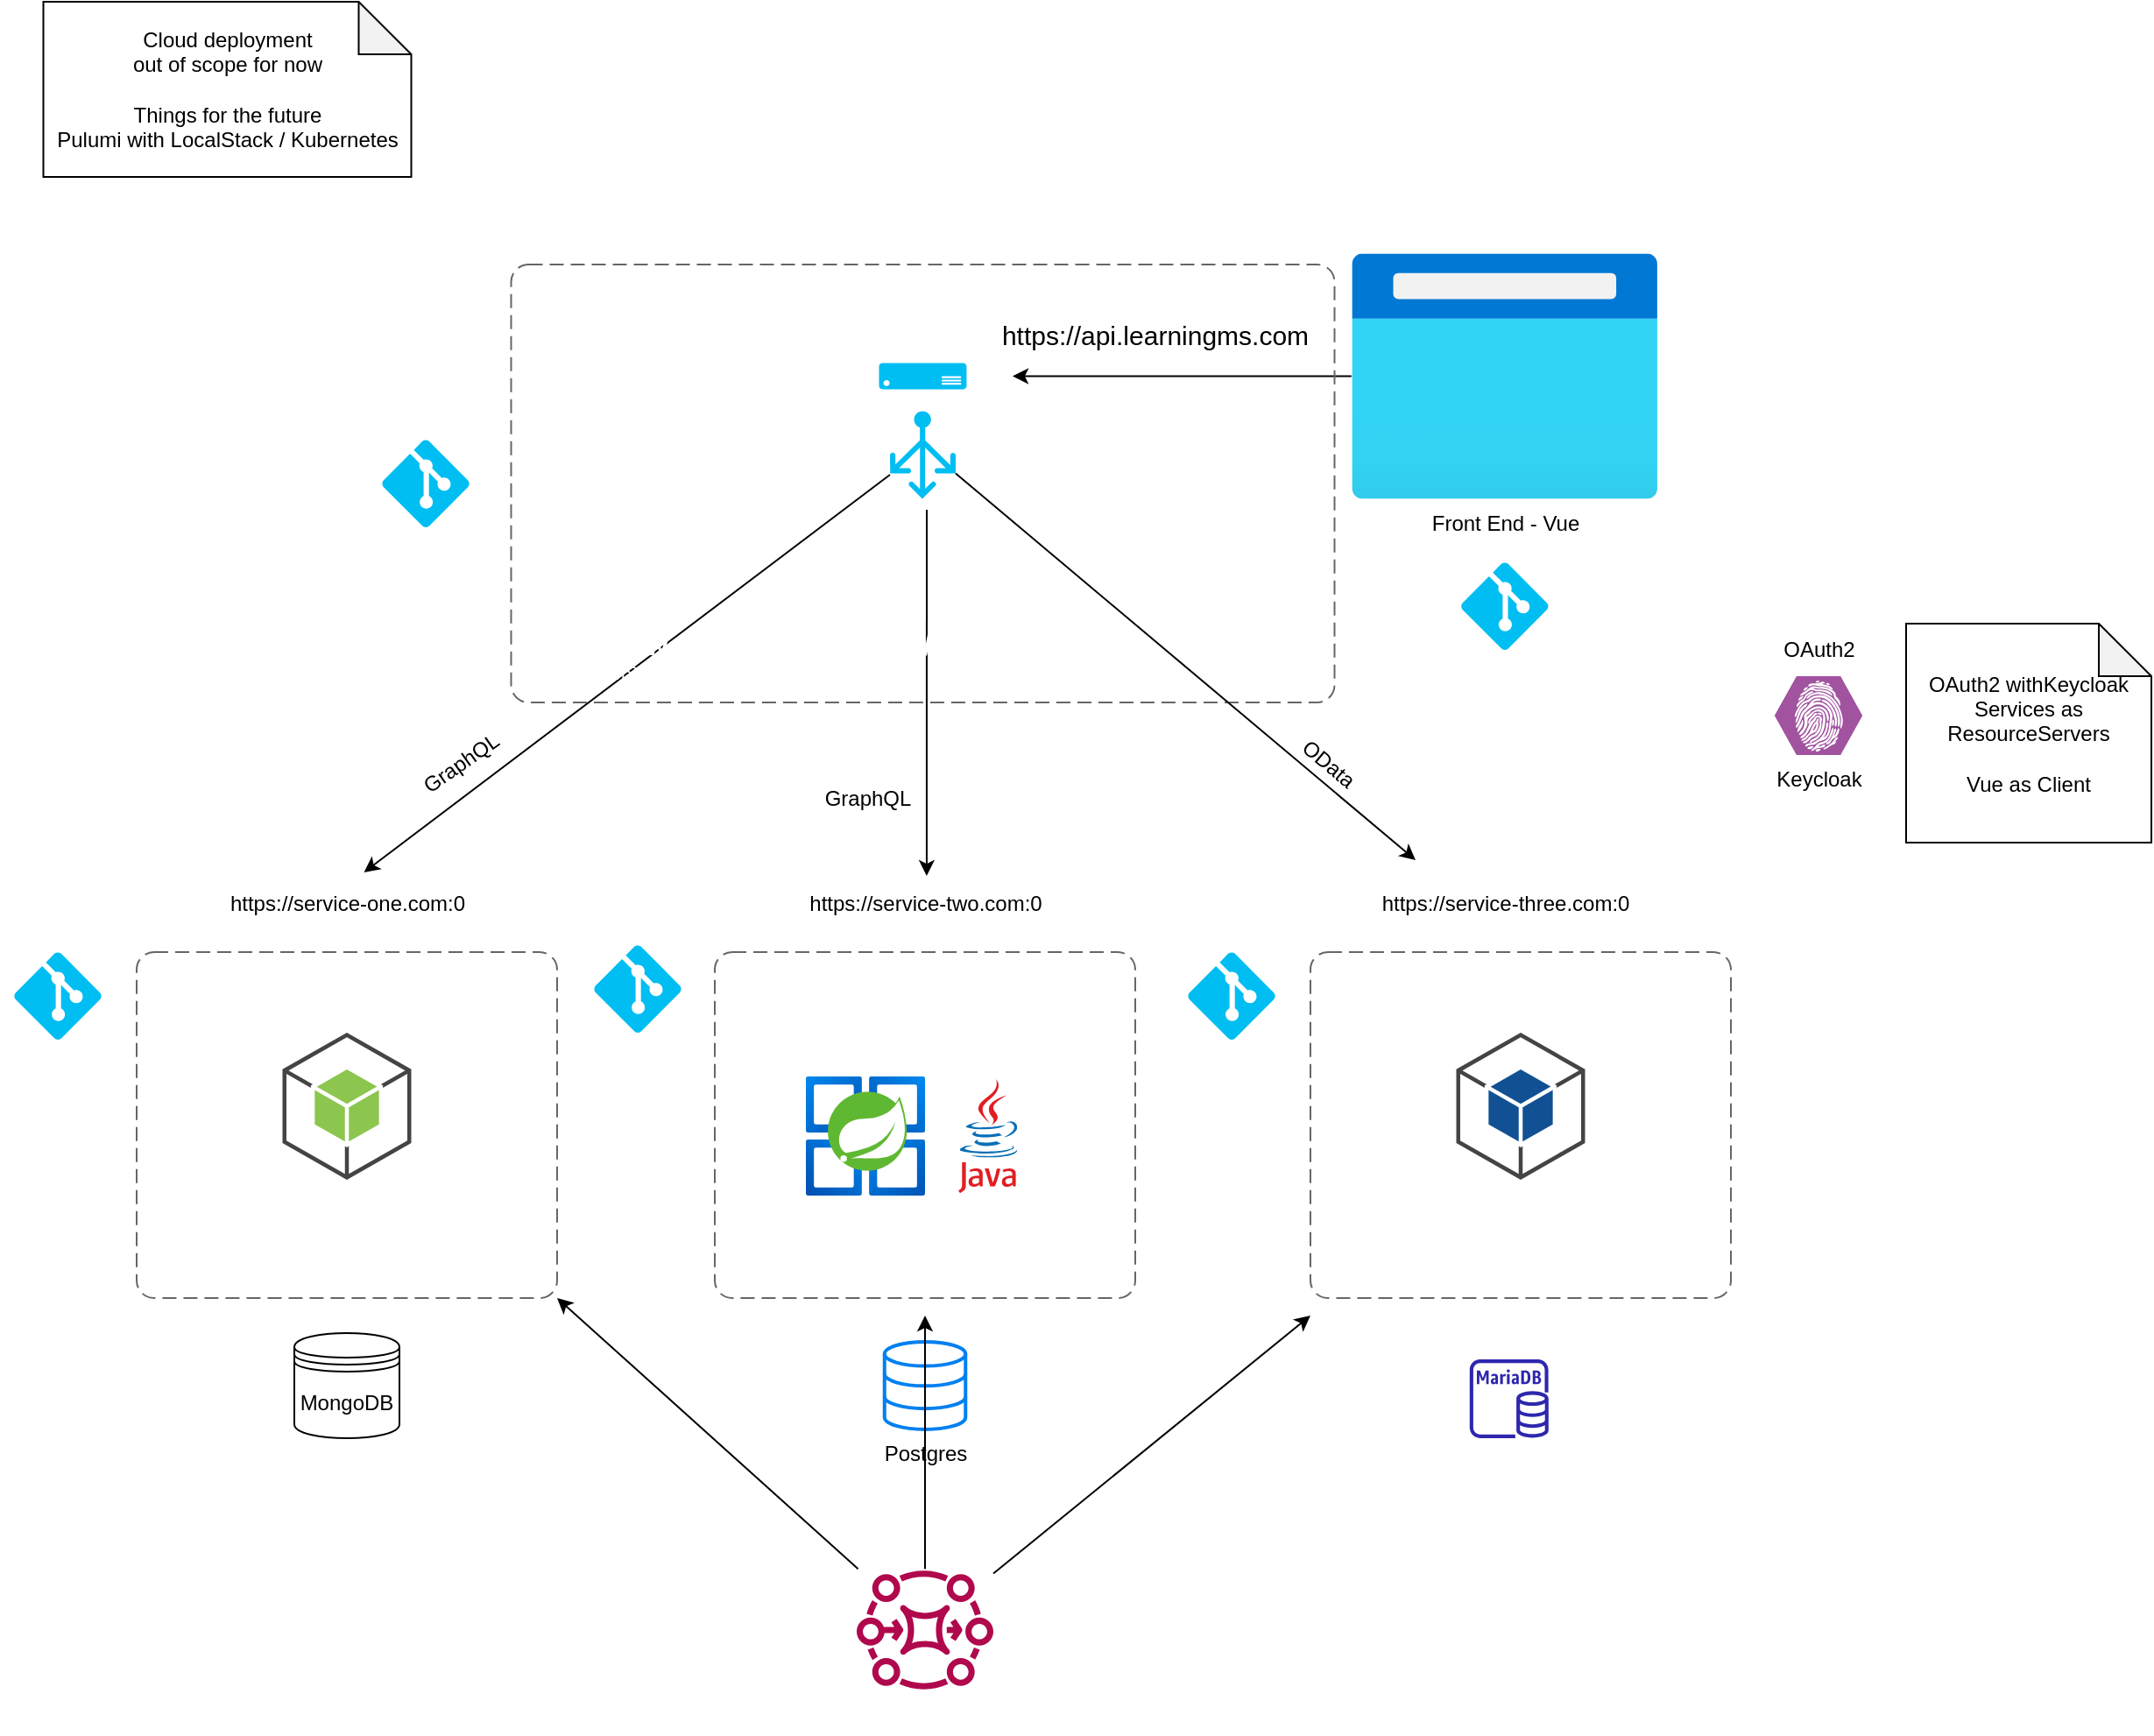 <mxfile>
    <diagram id="IqBbU6rmLj6iQJ4ehn9A" name="Page-1">
        <mxGraphModel dx="961" dy="814" grid="1" gridSize="10" guides="1" tooltips="1" connect="1" arrows="1" fold="1" page="1" pageScale="1" pageWidth="850" pageHeight="1100" math="0" shadow="0">
            <root>
                <mxCell id="0"/>
                <mxCell id="1" parent="0"/>
                <mxCell id="7" value="" style="dashed=0;outlineConnect=0;html=1;align=center;labelPosition=center;verticalLabelPosition=bottom;verticalAlign=top;shape=mxgraph.weblogos.java" parent="1" vertex="1">
                    <mxGeometry x="589" y="645" width="34.4" height="65" as="geometry"/>
                </mxCell>
                <mxCell id="8" value="" style="aspect=fixed;html=1;points=[];align=center;image;fontSize=12;image=img/lib/azure2/compute/Azure_Spring_Cloud.svg;" parent="1" vertex="1">
                    <mxGeometry x="502" y="643.5" width="68" height="68" as="geometry"/>
                </mxCell>
                <object placeholders="1" c4Name="Catálogo - bun / TS" c4Type="ContainerScopeBoundary" c4Application="LearningMS" label="&lt;font style=&quot;font-size: 16px&quot;&gt;&lt;b&gt;&lt;div style=&quot;text-align: left&quot;&gt;%c4Name%&lt;/div&gt;&lt;/b&gt;&lt;/font&gt;&lt;div style=&quot;text-align: left&quot;&gt;[%c4Application%]&lt;/div&gt;" id="26">
                    <mxCell style="rounded=1;fontSize=11;whiteSpace=wrap;html=1;dashed=1;arcSize=20;fillColor=none;strokeColor=#666666;fontColor=#FFFFFF;labelBackgroundColor=none;align=left;verticalAlign=bottom;labelBorderColor=none;spacingTop=0;spacing=10;dashPattern=8 4;metaEdit=1;rotatable=0;perimeter=rectanglePerimeter;labelPadding=0;allowArrows=0;connectable=0;expand=0;recursiveResize=0;editable=1;pointerEvents=0;absoluteArcSize=1;points=[[0.25,0,0],[0.5,0,0],[0.75,0,0],[1,0.25,0],[1,0.5,0],[1,0.75,0],[0.75,1,0],[0.5,1,0],[0.25,1,0],[0,0.75,0],[0,0.5,0],[0,0.25,0]];" parent="1" vertex="1">
                        <mxGeometry x="120" y="572.5" width="240" height="197.5" as="geometry"/>
                    </mxCell>
                </object>
                <object placeholders="1" c4Name="Pedidos - Spring Boot" c4Type="ContainerScopeBoundary" c4Application="LearningMS" label="&lt;font style=&quot;font-size: 16px&quot;&gt;&lt;b&gt;&lt;div style=&quot;text-align: left&quot;&gt;%c4Name%&lt;/div&gt;&lt;/b&gt;&lt;/font&gt;&lt;div style=&quot;text-align: left&quot;&gt;[%c4Application%]&lt;/div&gt;" id="27">
                    <mxCell style="rounded=1;fontSize=11;whiteSpace=wrap;html=1;dashed=1;arcSize=20;fillColor=none;strokeColor=#666666;fontColor=#FFFFFF;labelBackgroundColor=none;align=left;verticalAlign=bottom;labelBorderColor=none;spacingTop=0;spacing=10;dashPattern=8 4;metaEdit=1;rotatable=0;perimeter=rectanglePerimeter;labelPadding=0;allowArrows=0;connectable=0;expand=0;recursiveResize=0;editable=1;pointerEvents=0;absoluteArcSize=1;points=[[0.25,0,0],[0.5,0,0],[0.75,0,0],[1,0.25,0],[1,0.5,0],[1,0.75,0],[0.75,1,0],[0.5,1,0],[0.25,1,0],[0,0.75,0],[0,0.5,0],[0,0.25,0]];" parent="1" vertex="1">
                        <mxGeometry x="450" y="572.5" width="240" height="197.5" as="geometry"/>
                    </mxCell>
                </object>
                <mxCell id="33" value="https://service-one.com:0" style="text;html=1;align=center;verticalAlign=middle;resizable=0;points=[];autosize=1;strokeColor=none;fillColor=none;" parent="1" vertex="1">
                    <mxGeometry x="160" y="530" width="160" height="30" as="geometry"/>
                </mxCell>
                <mxCell id="34" value="https://service-two.com:0" style="text;html=1;align=center;verticalAlign=middle;resizable=0;points=[];autosize=1;strokeColor=none;fillColor=none;" parent="1" vertex="1">
                    <mxGeometry x="490" y="530" width="160" height="30" as="geometry"/>
                </mxCell>
                <mxCell id="36" style="edgeStyle=none;html=1;entryX=0.561;entryY=-0.1;entryDx=0;entryDy=0;entryPerimeter=0;" parent="1" target="33" edge="1">
                    <mxGeometry relative="1" as="geometry">
                        <mxPoint x="260" y="520" as="targetPoint"/>
                        <mxPoint x="550" y="300" as="sourcePoint"/>
                    </mxGeometry>
                </mxCell>
                <mxCell id="37" style="edgeStyle=none;html=1;entryX=0.506;entryY=-0.033;entryDx=0;entryDy=0;entryPerimeter=0;" parent="1" target="34" edge="1">
                    <mxGeometry relative="1" as="geometry">
                        <Array as="points"/>
                        <mxPoint x="571" y="320" as="sourcePoint"/>
                    </mxGeometry>
                </mxCell>
                <mxCell id="35" value="" style="verticalLabelPosition=bottom;html=1;verticalAlign=top;align=center;strokeColor=none;fillColor=#00BEF2;shape=mxgraph.azure.load_balancer_generic;pointerEvents=1;" parent="1" vertex="1">
                    <mxGeometry x="550" y="263.75" width="37.5" height="50" as="geometry"/>
                </mxCell>
                <mxCell id="41" style="edgeStyle=none;html=1;entryX=1;entryY=0.5;entryDx=0;entryDy=0;fontSize=21;" parent="1" source="40" edge="1">
                    <mxGeometry relative="1" as="geometry">
                        <mxPoint x="620" y="243.75" as="targetPoint"/>
                    </mxGeometry>
                </mxCell>
                <mxCell id="42" value="https://api.learningms.com" style="edgeLabel;html=1;align=center;verticalAlign=middle;resizable=0;points=[];fontSize=15;" parent="41" vertex="1" connectable="0">
                    <mxGeometry x="0.229" y="-3" relative="1" as="geometry">
                        <mxPoint x="6" y="-21" as="offset"/>
                    </mxGeometry>
                </mxCell>
                <mxCell id="40" value="Front End - Vue" style="aspect=fixed;html=1;points=[];align=center;image;fontSize=12;image=img/lib/azure2/general/Browser.svg;" parent="1" vertex="1">
                    <mxGeometry x="813.4" y="173.75" width="175" height="140" as="geometry"/>
                </mxCell>
                <object placeholders="1" c4Name="API Gateway / Load Balancer / Service Discovery" c4Type="ContainerScopeBoundary" c4Application="LearningMS" label="&lt;font style=&quot;font-size: 16px&quot;&gt;&lt;b&gt;&lt;div style=&quot;text-align: left&quot;&gt;%c4Name%&lt;/div&gt;&lt;/b&gt;&lt;/font&gt;&lt;div style=&quot;text-align: left&quot;&gt;[%c4Application%]&lt;/div&gt;" id="43">
                    <mxCell style="rounded=1;fontSize=11;whiteSpace=wrap;html=1;dashed=1;arcSize=20;fillColor=none;strokeColor=#666666;fontColor=#FFFFFF;labelBackgroundColor=none;align=left;verticalAlign=bottom;labelBorderColor=none;spacingTop=0;spacing=10;dashPattern=8 4;metaEdit=1;rotatable=0;perimeter=rectanglePerimeter;labelPadding=0;allowArrows=0;connectable=0;expand=0;recursiveResize=0;editable=1;pointerEvents=0;absoluteArcSize=1;points=[[0.25,0,0],[0.5,0,0],[0.75,0,0],[1,0.25,0],[1,0.5,0],[1,0.75,0],[0.75,1,0],[0.5,1,0],[0.25,1,0],[0,0.75,0],[0,0.5,0],[0,0.25,0]];" parent="1" vertex="1">
                        <mxGeometry x="333.75" y="180" width="470" height="250" as="geometry"/>
                    </mxCell>
                </object>
                <mxCell id="44" value="" style="verticalLabelPosition=bottom;html=1;verticalAlign=top;align=center;strokeColor=none;fillColor=#00BEF2;shape=mxgraph.azure.server;fontSize=15;" parent="1" vertex="1">
                    <mxGeometry x="543.75" y="236.25" width="50" height="15" as="geometry"/>
                </mxCell>
                <mxCell id="46" value="&lt;font style=&quot;font-size: 13px;&quot;&gt;Submodule&lt;/font&gt;" style="verticalLabelPosition=bottom;html=1;verticalAlign=top;align=center;strokeColor=none;fillColor=#00BEF2;shape=mxgraph.azure.git_repository;fontSize=15;fontColor=#FFFFFF;" parent="1" vertex="1">
                    <mxGeometry x="50" y="572.5" width="50" height="50" as="geometry"/>
                </mxCell>
                <mxCell id="47" value="&lt;font style=&quot;font-size: 13px;&quot;&gt;Submodule&lt;/font&gt;" style="verticalLabelPosition=bottom;html=1;verticalAlign=top;align=center;strokeColor=none;fillColor=#00BEF2;shape=mxgraph.azure.git_repository;fontSize=15;fontColor=#FFFFFF;" parent="1" vertex="1">
                    <mxGeometry x="720" y="572.5" width="50" height="50" as="geometry"/>
                </mxCell>
                <mxCell id="48" value="&lt;font style=&quot;font-size: 13px;&quot;&gt;Submodule&lt;/font&gt;" style="verticalLabelPosition=bottom;html=1;verticalAlign=top;align=center;strokeColor=none;fillColor=#00BEF2;shape=mxgraph.azure.git_repository;fontSize=15;fontColor=#FFFFFF;" parent="1" vertex="1">
                    <mxGeometry x="875.9" y="350" width="50" height="50" as="geometry"/>
                </mxCell>
                <mxCell id="49" value="Repository" style="verticalLabelPosition=bottom;html=1;verticalAlign=top;align=center;strokeColor=none;fillColor=#00BEF2;shape=mxgraph.azure.git_repository;fontSize=15;fontColor=#FFFFFF;" parent="1" vertex="1">
                    <mxGeometry x="260" y="280" width="50" height="50" as="geometry"/>
                </mxCell>
                <mxCell id="51" value="Cloud deployment&lt;br&gt;out of scope for now&lt;br&gt;&lt;br&gt;Things for the future&lt;br&gt;Pulumi with LocalStack / Kubernetes" style="shape=note;whiteSpace=wrap;html=1;backgroundOutline=1;darkOpacity=0.05;" parent="1" vertex="1">
                    <mxGeometry x="66.75" y="30" width="210" height="100" as="geometry"/>
                </mxCell>
                <object placeholders="1" c4Name="Usuários - dotnet" c4Type="ContainerScopeBoundary" c4Application="LearningMS" label="&lt;font style=&quot;font-size: 16px&quot;&gt;&lt;b&gt;&lt;div style=&quot;text-align: left&quot;&gt;%c4Name%&lt;/div&gt;&lt;/b&gt;&lt;/font&gt;&lt;div style=&quot;text-align: left&quot;&gt;[%c4Application%]&lt;/div&gt;" id="53">
                    <mxCell style="rounded=1;fontSize=11;whiteSpace=wrap;html=1;dashed=1;arcSize=20;fillColor=none;strokeColor=#666666;fontColor=#FFFFFF;labelBackgroundColor=none;align=left;verticalAlign=bottom;labelBorderColor=none;spacingTop=0;spacing=10;dashPattern=8 4;metaEdit=1;rotatable=0;perimeter=rectanglePerimeter;labelPadding=0;allowArrows=0;connectable=0;expand=0;recursiveResize=0;editable=1;pointerEvents=0;absoluteArcSize=1;points=[[0.25,0,0],[0.5,0,0],[0.75,0,0],[1,0.25,0],[1,0.5,0],[1,0.75,0],[0.75,1,0],[0.5,1,0],[0.25,1,0],[0,0.75,0],[0,0.5,0],[0,0.25,0]];" parent="1" vertex="1">
                        <mxGeometry x="790" y="572.5" width="240" height="197.5" as="geometry"/>
                    </mxCell>
                </object>
                <mxCell id="55" value="" style="outlineConnect=0;dashed=0;verticalLabelPosition=bottom;verticalAlign=top;align=center;html=1;shape=mxgraph.aws3.android;fillColor=#115193;gradientColor=none;" parent="1" vertex="1">
                    <mxGeometry x="873.25" y="618.5" width="73.5" height="84" as="geometry"/>
                </mxCell>
                <mxCell id="56" value="&lt;font style=&quot;font-size: 13px;&quot;&gt;Submodule&lt;/font&gt;" style="verticalLabelPosition=bottom;html=1;verticalAlign=top;align=center;strokeColor=none;fillColor=#00BEF2;shape=mxgraph.azure.git_repository;fontSize=15;fontColor=#FFFFFF;" parent="1" vertex="1">
                    <mxGeometry x="381" y="568.5" width="50" height="50" as="geometry"/>
                </mxCell>
                <mxCell id="57" value="MongoDB" style="shape=datastore;whiteSpace=wrap;html=1;" parent="1" vertex="1">
                    <mxGeometry x="210" y="790" width="60" height="60" as="geometry"/>
                </mxCell>
                <mxCell id="58" value="Postgres" style="html=1;verticalLabelPosition=bottom;align=center;labelBackgroundColor=none;verticalAlign=top;strokeWidth=2;strokeColor=#0080F0;shadow=0;dashed=0;shape=mxgraph.ios7.icons.data;" parent="1" vertex="1">
                    <mxGeometry x="546.88" y="795" width="46.25" height="50" as="geometry"/>
                </mxCell>
                <mxCell id="60" style="edgeStyle=none;html=1;exitX=1;exitY=0.71;exitDx=0;exitDy=0;exitPerimeter=0;" parent="1" source="35" edge="1">
                    <mxGeometry relative="1" as="geometry">
                        <mxPoint x="850" y="520" as="targetPoint"/>
                        <mxPoint x="610" y="300" as="sourcePoint"/>
                    </mxGeometry>
                </mxCell>
                <mxCell id="61" value="https://service-three.com:0" style="text;html=1;align=center;verticalAlign=middle;resizable=0;points=[];autosize=1;strokeColor=none;fillColor=none;" parent="1" vertex="1">
                    <mxGeometry x="820.9" y="530" width="160" height="30" as="geometry"/>
                </mxCell>
                <mxCell id="75" style="edgeStyle=none;html=1;" parent="1" source="62" edge="1">
                    <mxGeometry relative="1" as="geometry">
                        <mxPoint x="360" y="770.0" as="targetPoint"/>
                    </mxGeometry>
                </mxCell>
                <mxCell id="76" style="edgeStyle=none;html=1;" parent="1" source="62" edge="1">
                    <mxGeometry relative="1" as="geometry">
                        <mxPoint x="570" y="780.0" as="targetPoint"/>
                    </mxGeometry>
                </mxCell>
                <mxCell id="77" style="edgeStyle=none;html=1;" parent="1" source="62" edge="1">
                    <mxGeometry relative="1" as="geometry">
                        <mxPoint x="790" y="780.0" as="targetPoint"/>
                    </mxGeometry>
                </mxCell>
                <mxCell id="62" value="RabbitMQ" style="sketch=0;outlineConnect=0;fontColor=#FFFFFF;gradientColor=none;fillColor=#B0084D;strokeColor=none;dashed=0;verticalLabelPosition=bottom;verticalAlign=top;align=center;html=1;fontSize=12;fontStyle=0;aspect=fixed;pointerEvents=1;shape=mxgraph.aws4.mq_broker;labelBackgroundColor=none;" parent="1" vertex="1">
                    <mxGeometry x="531" y="920" width="78" height="78" as="geometry"/>
                </mxCell>
                <mxCell id="63" value="GraphQL" style="text;html=1;align=center;verticalAlign=middle;resizable=0;points=[];autosize=1;strokeColor=none;fillColor=none;rotation=-35;" parent="1" vertex="1">
                    <mxGeometry x="270" y="450" width="70" height="30" as="geometry"/>
                </mxCell>
                <mxCell id="64" value="OData" style="text;html=1;align=center;verticalAlign=middle;resizable=0;points=[];autosize=1;strokeColor=none;fillColor=none;rotation=40;" parent="1" vertex="1">
                    <mxGeometry x="770" y="450" width="60" height="30" as="geometry"/>
                </mxCell>
                <mxCell id="65" value="Keycloak" style="verticalLabelPosition=bottom;sketch=0;html=1;fillColor=#A153A0;strokeColor=#ffffff;verticalAlign=top;align=center;points=[[0,0.5,0],[0.125,0.25,0],[0.25,0,0],[0.5,0,0],[0.75,0,0],[0.875,0.25,0],[1,0.5,0],[0.875,0.75,0],[0.75,1,0],[0.5,1,0],[0.125,0.75,0]];pointerEvents=1;shape=mxgraph.cisco_safe.compositeIcon;bgIcon=mxgraph.cisco_safe.design.blank_device;resIcon=mxgraph.cisco_safe.design.identity_directory;" parent="1" vertex="1">
                    <mxGeometry x="1055" y="415" width="50" height="45" as="geometry"/>
                </mxCell>
                <mxCell id="68" value="" style="sketch=0;outlineConnect=0;fontColor=#232F3E;gradientColor=none;fillColor=#2E27AD;strokeColor=none;dashed=0;verticalLabelPosition=bottom;verticalAlign=top;align=center;html=1;fontSize=12;fontStyle=0;aspect=fixed;pointerEvents=1;shape=mxgraph.aws4.rds_mariadb_instance;" parent="1" vertex="1">
                    <mxGeometry x="880.9" y="805" width="45" height="45" as="geometry"/>
                </mxCell>
                <mxCell id="71" value="OAuth2" style="text;html=1;align=center;verticalAlign=middle;resizable=0;points=[];autosize=1;strokeColor=none;fillColor=none;" parent="1" vertex="1">
                    <mxGeometry x="1050" y="385" width="60" height="30" as="geometry"/>
                </mxCell>
                <mxCell id="72" value="OAuth2 withKeycloak&lt;br&gt;Services as ResourceServers&lt;br&gt;&lt;br&gt;Vue as Client" style="shape=note;whiteSpace=wrap;html=1;backgroundOutline=1;darkOpacity=0.05;" parent="1" vertex="1">
                    <mxGeometry x="1130" y="385" width="140" height="125" as="geometry"/>
                </mxCell>
                <mxCell id="73" value="GraphQL" style="text;html=1;align=center;verticalAlign=middle;resizable=0;points=[];autosize=1;strokeColor=none;fillColor=none;rotation=0;" parent="1" vertex="1">
                    <mxGeometry x="502" y="470" width="70" height="30" as="geometry"/>
                </mxCell>
                <mxCell id="74" value="" style="outlineConnect=0;dashed=0;verticalLabelPosition=bottom;verticalAlign=top;align=center;html=1;shape=mxgraph.aws3.android;fillColor=#8CC64F;gradientColor=none;" parent="1" vertex="1">
                    <mxGeometry x="203.25" y="618.5" width="73.5" height="84" as="geometry"/>
                </mxCell>
            </root>
        </mxGraphModel>
    </diagram>
</mxfile>